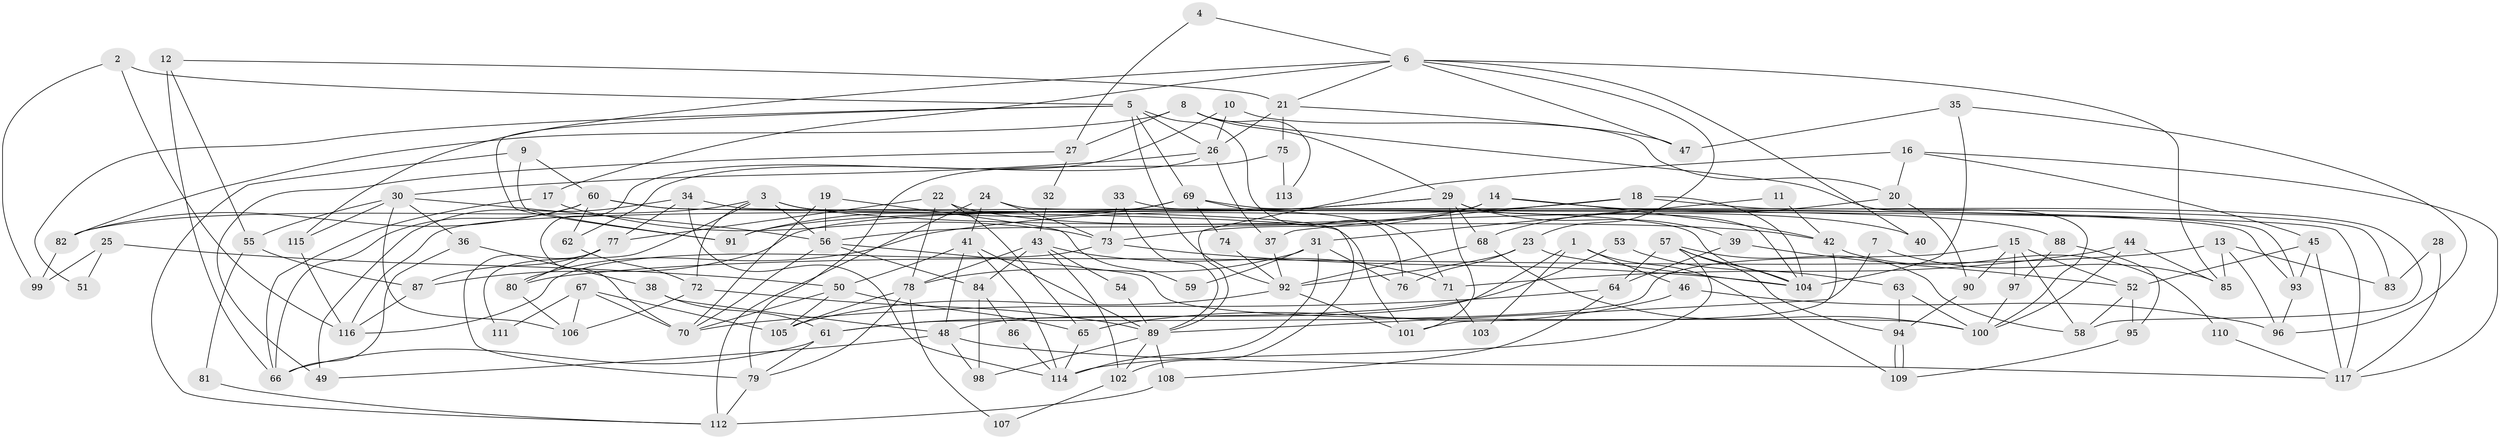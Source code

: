 // coarse degree distribution, {2: 0.1896551724137931, 4: 0.13793103448275862, 6: 0.10344827586206896, 3: 0.1896551724137931, 5: 0.13793103448275862, 8: 0.034482758620689655, 7: 0.08620689655172414, 1: 0.017241379310344827, 11: 0.05172413793103448, 14: 0.017241379310344827, 10: 0.017241379310344827, 12: 0.017241379310344827}
// Generated by graph-tools (version 1.1) at 2025/52/03/04/25 21:52:36]
// undirected, 117 vertices, 234 edges
graph export_dot {
graph [start="1"]
  node [color=gray90,style=filled];
  1;
  2;
  3;
  4;
  5;
  6;
  7;
  8;
  9;
  10;
  11;
  12;
  13;
  14;
  15;
  16;
  17;
  18;
  19;
  20;
  21;
  22;
  23;
  24;
  25;
  26;
  27;
  28;
  29;
  30;
  31;
  32;
  33;
  34;
  35;
  36;
  37;
  38;
  39;
  40;
  41;
  42;
  43;
  44;
  45;
  46;
  47;
  48;
  49;
  50;
  51;
  52;
  53;
  54;
  55;
  56;
  57;
  58;
  59;
  60;
  61;
  62;
  63;
  64;
  65;
  66;
  67;
  68;
  69;
  70;
  71;
  72;
  73;
  74;
  75;
  76;
  77;
  78;
  79;
  80;
  81;
  82;
  83;
  84;
  85;
  86;
  87;
  88;
  89;
  90;
  91;
  92;
  93;
  94;
  95;
  96;
  97;
  98;
  99;
  100;
  101;
  102;
  103;
  104;
  105;
  106;
  107;
  108;
  109;
  110;
  111;
  112;
  113;
  114;
  115;
  116;
  117;
  1 -- 48;
  1 -- 109;
  1 -- 46;
  1 -- 103;
  2 -- 116;
  2 -- 5;
  2 -- 99;
  3 -- 72;
  3 -- 82;
  3 -- 42;
  3 -- 56;
  3 -- 104;
  3 -- 111;
  4 -- 6;
  4 -- 27;
  5 -- 26;
  5 -- 92;
  5 -- 51;
  5 -- 69;
  5 -- 71;
  5 -- 91;
  6 -- 47;
  6 -- 17;
  6 -- 21;
  6 -- 23;
  6 -- 40;
  6 -- 85;
  6 -- 115;
  7 -- 85;
  7 -- 89;
  8 -- 29;
  8 -- 100;
  8 -- 27;
  8 -- 82;
  8 -- 113;
  9 -- 91;
  9 -- 60;
  9 -- 112;
  10 -- 26;
  10 -- 20;
  10 -- 70;
  11 -- 31;
  11 -- 42;
  12 -- 55;
  12 -- 21;
  12 -- 66;
  13 -- 80;
  13 -- 85;
  13 -- 83;
  13 -- 96;
  14 -- 42;
  14 -- 56;
  14 -- 73;
  14 -- 88;
  15 -- 52;
  15 -- 90;
  15 -- 58;
  15 -- 61;
  15 -- 97;
  16 -- 117;
  16 -- 89;
  16 -- 20;
  16 -- 45;
  17 -- 73;
  17 -- 66;
  18 -- 104;
  18 -- 58;
  18 -- 37;
  18 -- 80;
  19 -- 56;
  19 -- 70;
  19 -- 59;
  20 -- 68;
  20 -- 90;
  21 -- 26;
  21 -- 47;
  21 -- 75;
  22 -- 65;
  22 -- 77;
  22 -- 40;
  22 -- 78;
  23 -- 104;
  23 -- 76;
  23 -- 92;
  24 -- 112;
  24 -- 41;
  24 -- 73;
  24 -- 117;
  25 -- 50;
  25 -- 99;
  25 -- 51;
  26 -- 37;
  26 -- 30;
  26 -- 62;
  27 -- 49;
  27 -- 32;
  28 -- 117;
  28 -- 83;
  29 -- 104;
  29 -- 91;
  29 -- 39;
  29 -- 68;
  29 -- 87;
  29 -- 101;
  30 -- 56;
  30 -- 106;
  30 -- 36;
  30 -- 55;
  30 -- 115;
  31 -- 76;
  31 -- 114;
  31 -- 59;
  31 -- 78;
  32 -- 43;
  33 -- 93;
  33 -- 73;
  33 -- 89;
  34 -- 114;
  34 -- 77;
  34 -- 49;
  34 -- 102;
  35 -- 96;
  35 -- 104;
  35 -- 47;
  36 -- 38;
  36 -- 66;
  37 -- 92;
  38 -- 48;
  38 -- 61;
  39 -- 64;
  39 -- 52;
  41 -- 50;
  41 -- 89;
  41 -- 48;
  41 -- 114;
  42 -- 101;
  42 -- 110;
  43 -- 102;
  43 -- 78;
  43 -- 54;
  43 -- 71;
  43 -- 84;
  44 -- 100;
  44 -- 71;
  44 -- 85;
  45 -- 93;
  45 -- 52;
  45 -- 117;
  46 -- 65;
  46 -- 96;
  48 -- 117;
  48 -- 49;
  48 -- 98;
  50 -- 70;
  50 -- 105;
  50 -- 65;
  52 -- 58;
  52 -- 95;
  53 -- 61;
  53 -- 63;
  54 -- 89;
  55 -- 87;
  55 -- 81;
  56 -- 70;
  56 -- 84;
  56 -- 100;
  57 -- 104;
  57 -- 58;
  57 -- 64;
  57 -- 94;
  57 -- 114;
  60 -- 62;
  60 -- 66;
  60 -- 82;
  60 -- 93;
  60 -- 101;
  61 -- 66;
  61 -- 79;
  62 -- 72;
  63 -- 100;
  63 -- 94;
  64 -- 108;
  64 -- 70;
  65 -- 114;
  67 -- 105;
  67 -- 70;
  67 -- 106;
  67 -- 111;
  68 -- 92;
  68 -- 100;
  69 -- 116;
  69 -- 74;
  69 -- 76;
  69 -- 83;
  69 -- 91;
  71 -- 103;
  72 -- 89;
  72 -- 106;
  73 -- 104;
  73 -- 116;
  74 -- 92;
  75 -- 79;
  75 -- 113;
  77 -- 87;
  77 -- 79;
  77 -- 80;
  78 -- 79;
  78 -- 105;
  78 -- 107;
  79 -- 112;
  80 -- 106;
  81 -- 112;
  82 -- 99;
  84 -- 86;
  84 -- 98;
  86 -- 114;
  87 -- 116;
  88 -- 97;
  88 -- 95;
  89 -- 98;
  89 -- 102;
  89 -- 108;
  90 -- 94;
  92 -- 101;
  92 -- 105;
  93 -- 96;
  94 -- 109;
  94 -- 109;
  95 -- 109;
  97 -- 100;
  102 -- 107;
  108 -- 112;
  110 -- 117;
  115 -- 116;
}
